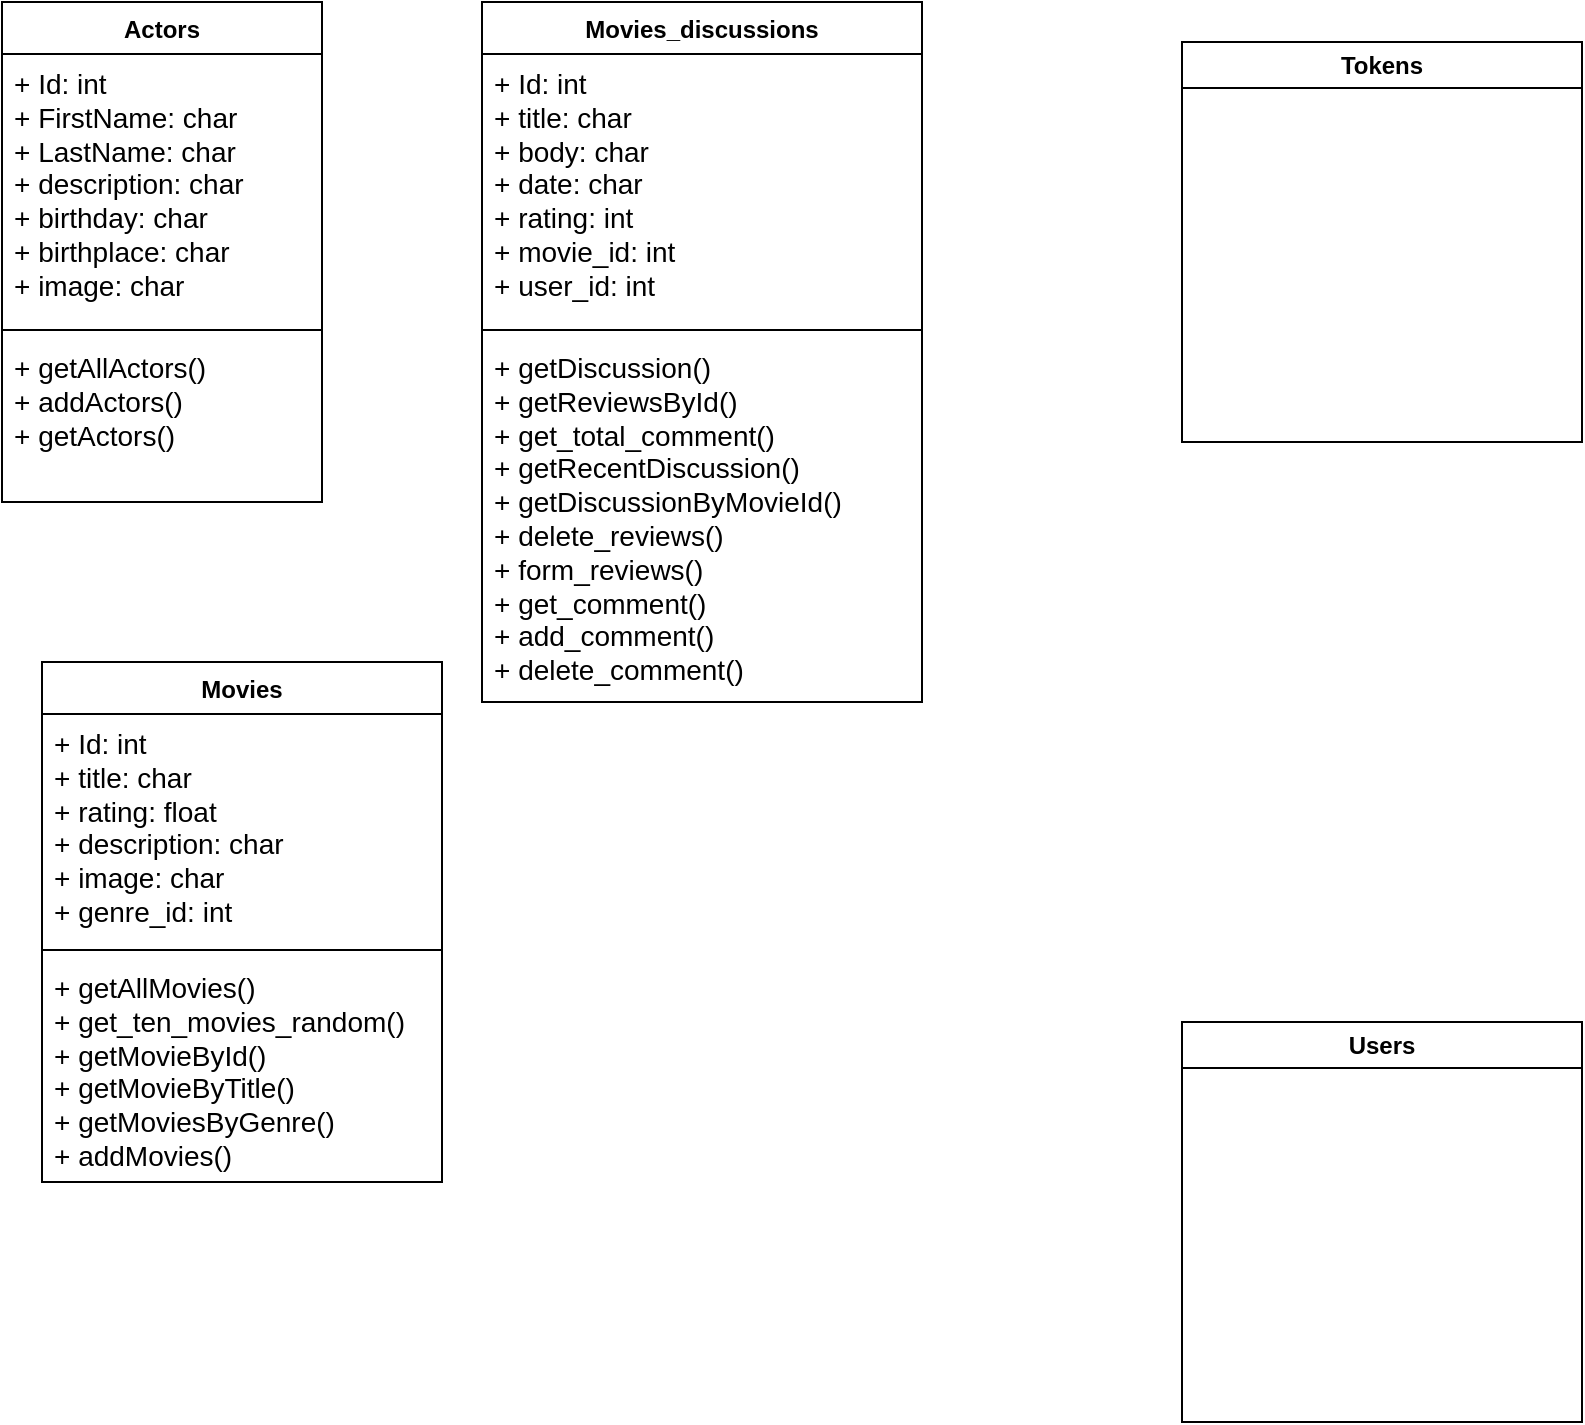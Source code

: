 <mxfile version="22.1.5" type="github">
  <diagram name="Page-1" id="U44AKlqPYRK6XK5reMsL">
    <mxGraphModel dx="363" dy="488" grid="1" gridSize="10" guides="1" tooltips="1" connect="1" arrows="1" fold="1" page="1" pageScale="1" pageWidth="1169" pageHeight="827" math="0" shadow="0">
      <root>
        <mxCell id="0" />
        <mxCell id="1" parent="0" />
        <mxCell id="mxG8LXYOKO1QrB_IOBUx-7" value="Users" style="swimlane;whiteSpace=wrap;html=1;" vertex="1" parent="1">
          <mxGeometry x="640" y="560" width="200" height="200" as="geometry" />
        </mxCell>
        <mxCell id="mxG8LXYOKO1QrB_IOBUx-9" value="Tokens" style="swimlane;whiteSpace=wrap;html=1;" vertex="1" parent="1">
          <mxGeometry x="640" y="70" width="200" height="200" as="geometry" />
        </mxCell>
        <mxCell id="mxG8LXYOKO1QrB_IOBUx-16" value="Actors" style="swimlane;fontStyle=1;align=center;verticalAlign=top;childLayout=stackLayout;horizontal=1;startSize=26;horizontalStack=0;resizeParent=1;resizeParentMax=0;resizeLast=0;collapsible=1;marginBottom=0;whiteSpace=wrap;html=1;" vertex="1" parent="1">
          <mxGeometry x="50" y="50" width="160" height="250" as="geometry" />
        </mxCell>
        <mxCell id="mxG8LXYOKO1QrB_IOBUx-17" value="&lt;font style=&quot;font-size: 14px;&quot;&gt;+ Id: int&lt;br&gt;+ FirstName: char&lt;br&gt;+ LastName: char&lt;br&gt;+ description: char&lt;br&gt;+ birthday: char&lt;br&gt;+ birthplace: char&lt;br&gt;+ image: char&lt;/font&gt;" style="text;strokeColor=none;fillColor=none;align=left;verticalAlign=top;spacingLeft=4;spacingRight=4;overflow=hidden;rotatable=0;points=[[0,0.5],[1,0.5]];portConstraint=eastwest;whiteSpace=wrap;html=1;" vertex="1" parent="mxG8LXYOKO1QrB_IOBUx-16">
          <mxGeometry y="26" width="160" height="134" as="geometry" />
        </mxCell>
        <mxCell id="mxG8LXYOKO1QrB_IOBUx-18" value="" style="line;strokeWidth=1;fillColor=none;align=left;verticalAlign=middle;spacingTop=-1;spacingLeft=3;spacingRight=3;rotatable=0;labelPosition=right;points=[];portConstraint=eastwest;strokeColor=inherit;" vertex="1" parent="mxG8LXYOKO1QrB_IOBUx-16">
          <mxGeometry y="160" width="160" height="8" as="geometry" />
        </mxCell>
        <mxCell id="mxG8LXYOKO1QrB_IOBUx-19" value="&lt;font style=&quot;font-size: 14px;&quot;&gt;+ getAllActors()&lt;br&gt;+ addActors()&lt;br&gt;+ getActors()&lt;br&gt;&lt;/font&gt;" style="text;strokeColor=none;fillColor=none;align=left;verticalAlign=top;spacingLeft=4;spacingRight=4;overflow=hidden;rotatable=0;points=[[0,0.5],[1,0.5]];portConstraint=eastwest;whiteSpace=wrap;html=1;" vertex="1" parent="mxG8LXYOKO1QrB_IOBUx-16">
          <mxGeometry y="168" width="160" height="82" as="geometry" />
        </mxCell>
        <mxCell id="mxG8LXYOKO1QrB_IOBUx-20" value="Movies_discussions" style="swimlane;fontStyle=1;align=center;verticalAlign=top;childLayout=stackLayout;horizontal=1;startSize=26;horizontalStack=0;resizeParent=1;resizeParentMax=0;resizeLast=0;collapsible=1;marginBottom=0;whiteSpace=wrap;html=1;" vertex="1" parent="1">
          <mxGeometry x="290" y="50" width="220" height="350" as="geometry" />
        </mxCell>
        <mxCell id="mxG8LXYOKO1QrB_IOBUx-21" value="&lt;font style=&quot;font-size: 14px;&quot;&gt;+ Id: int&lt;br&gt;+ title: char&lt;br&gt;+ body: char&lt;br&gt;+ date: char&lt;br&gt;+ rating: int&lt;br&gt;+ movie_id: int&lt;br&gt;+ user_id: int&lt;br&gt;&lt;/font&gt;" style="text;strokeColor=none;fillColor=none;align=left;verticalAlign=top;spacingLeft=4;spacingRight=4;overflow=hidden;rotatable=0;points=[[0,0.5],[1,0.5]];portConstraint=eastwest;whiteSpace=wrap;html=1;" vertex="1" parent="mxG8LXYOKO1QrB_IOBUx-20">
          <mxGeometry y="26" width="220" height="134" as="geometry" />
        </mxCell>
        <mxCell id="mxG8LXYOKO1QrB_IOBUx-22" value="" style="line;strokeWidth=1;fillColor=none;align=left;verticalAlign=middle;spacingTop=-1;spacingLeft=3;spacingRight=3;rotatable=0;labelPosition=right;points=[];portConstraint=eastwest;strokeColor=inherit;" vertex="1" parent="mxG8LXYOKO1QrB_IOBUx-20">
          <mxGeometry y="160" width="220" height="8" as="geometry" />
        </mxCell>
        <mxCell id="mxG8LXYOKO1QrB_IOBUx-23" value="&lt;font style=&quot;font-size: 14px;&quot;&gt;+ getDiscussion()&lt;br&gt;+ getReviewsById()&lt;br&gt;+ get_total_comment()&lt;br&gt;+ getRecentDiscussion()&lt;br&gt;+ getDiscussionByMovieId()&lt;br&gt;+ delete_reviews()&lt;br&gt;+ form_reviews()&lt;br&gt;+ get_comment()&lt;br&gt;+ add_comment()&lt;br&gt;+ delete_comment()&lt;br&gt;&lt;/font&gt;" style="text;strokeColor=none;fillColor=none;align=left;verticalAlign=top;spacingLeft=4;spacingRight=4;overflow=hidden;rotatable=0;points=[[0,0.5],[1,0.5]];portConstraint=eastwest;whiteSpace=wrap;html=1;" vertex="1" parent="mxG8LXYOKO1QrB_IOBUx-20">
          <mxGeometry y="168" width="220" height="182" as="geometry" />
        </mxCell>
        <mxCell id="mxG8LXYOKO1QrB_IOBUx-24" value="Movies" style="swimlane;fontStyle=1;align=center;verticalAlign=top;childLayout=stackLayout;horizontal=1;startSize=26;horizontalStack=0;resizeParent=1;resizeParentMax=0;resizeLast=0;collapsible=1;marginBottom=0;whiteSpace=wrap;html=1;" vertex="1" parent="1">
          <mxGeometry x="70" y="380" width="200" height="260" as="geometry" />
        </mxCell>
        <mxCell id="mxG8LXYOKO1QrB_IOBUx-25" value="&lt;font style=&quot;font-size: 14px;&quot;&gt;+ Id: int&lt;br&gt;+ title: char&lt;br&gt;+ rating: float&lt;br&gt;+ description: char&lt;br&gt;+ image: char&lt;br&gt;+ genre_id: int&lt;br&gt;&lt;/font&gt;" style="text;strokeColor=none;fillColor=none;align=left;verticalAlign=top;spacingLeft=4;spacingRight=4;overflow=hidden;rotatable=0;points=[[0,0.5],[1,0.5]];portConstraint=eastwest;whiteSpace=wrap;html=1;" vertex="1" parent="mxG8LXYOKO1QrB_IOBUx-24">
          <mxGeometry y="26" width="200" height="114" as="geometry" />
        </mxCell>
        <mxCell id="mxG8LXYOKO1QrB_IOBUx-26" value="" style="line;strokeWidth=1;fillColor=none;align=left;verticalAlign=middle;spacingTop=-1;spacingLeft=3;spacingRight=3;rotatable=0;labelPosition=right;points=[];portConstraint=eastwest;strokeColor=inherit;" vertex="1" parent="mxG8LXYOKO1QrB_IOBUx-24">
          <mxGeometry y="140" width="200" height="8" as="geometry" />
        </mxCell>
        <mxCell id="mxG8LXYOKO1QrB_IOBUx-27" value="&lt;font style=&quot;font-size: 14px;&quot;&gt;+ getAllMovies()&lt;br&gt;+ get_ten_movies_random()&lt;br&gt;+ getMovieById()&lt;br&gt;+ getMovieByTitle()&lt;br&gt;+ getMoviesByGenre()&lt;br&gt;+ addMovies()&lt;br&gt;&lt;/font&gt;" style="text;strokeColor=none;fillColor=none;align=left;verticalAlign=top;spacingLeft=4;spacingRight=4;overflow=hidden;rotatable=0;points=[[0,0.5],[1,0.5]];portConstraint=eastwest;whiteSpace=wrap;html=1;" vertex="1" parent="mxG8LXYOKO1QrB_IOBUx-24">
          <mxGeometry y="148" width="200" height="112" as="geometry" />
        </mxCell>
      </root>
    </mxGraphModel>
  </diagram>
</mxfile>
